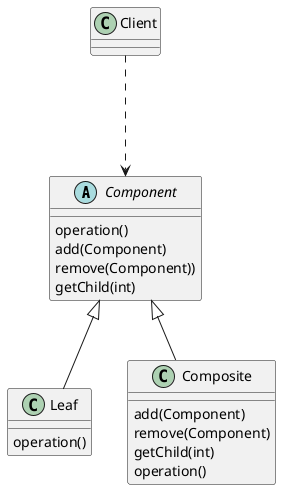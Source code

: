 @startuml
'https://plantuml.com/class-diagram

abstract class Component{
    operation()
    add(Component)
    remove(Component))
    getChild(int)
}
class Leaf extends Component{
    operation()
}
class Composite extends Component{
    add(Component)
    remove(Component)
    getChild(int)
    operation()
}

Client ...> Component


@enduml